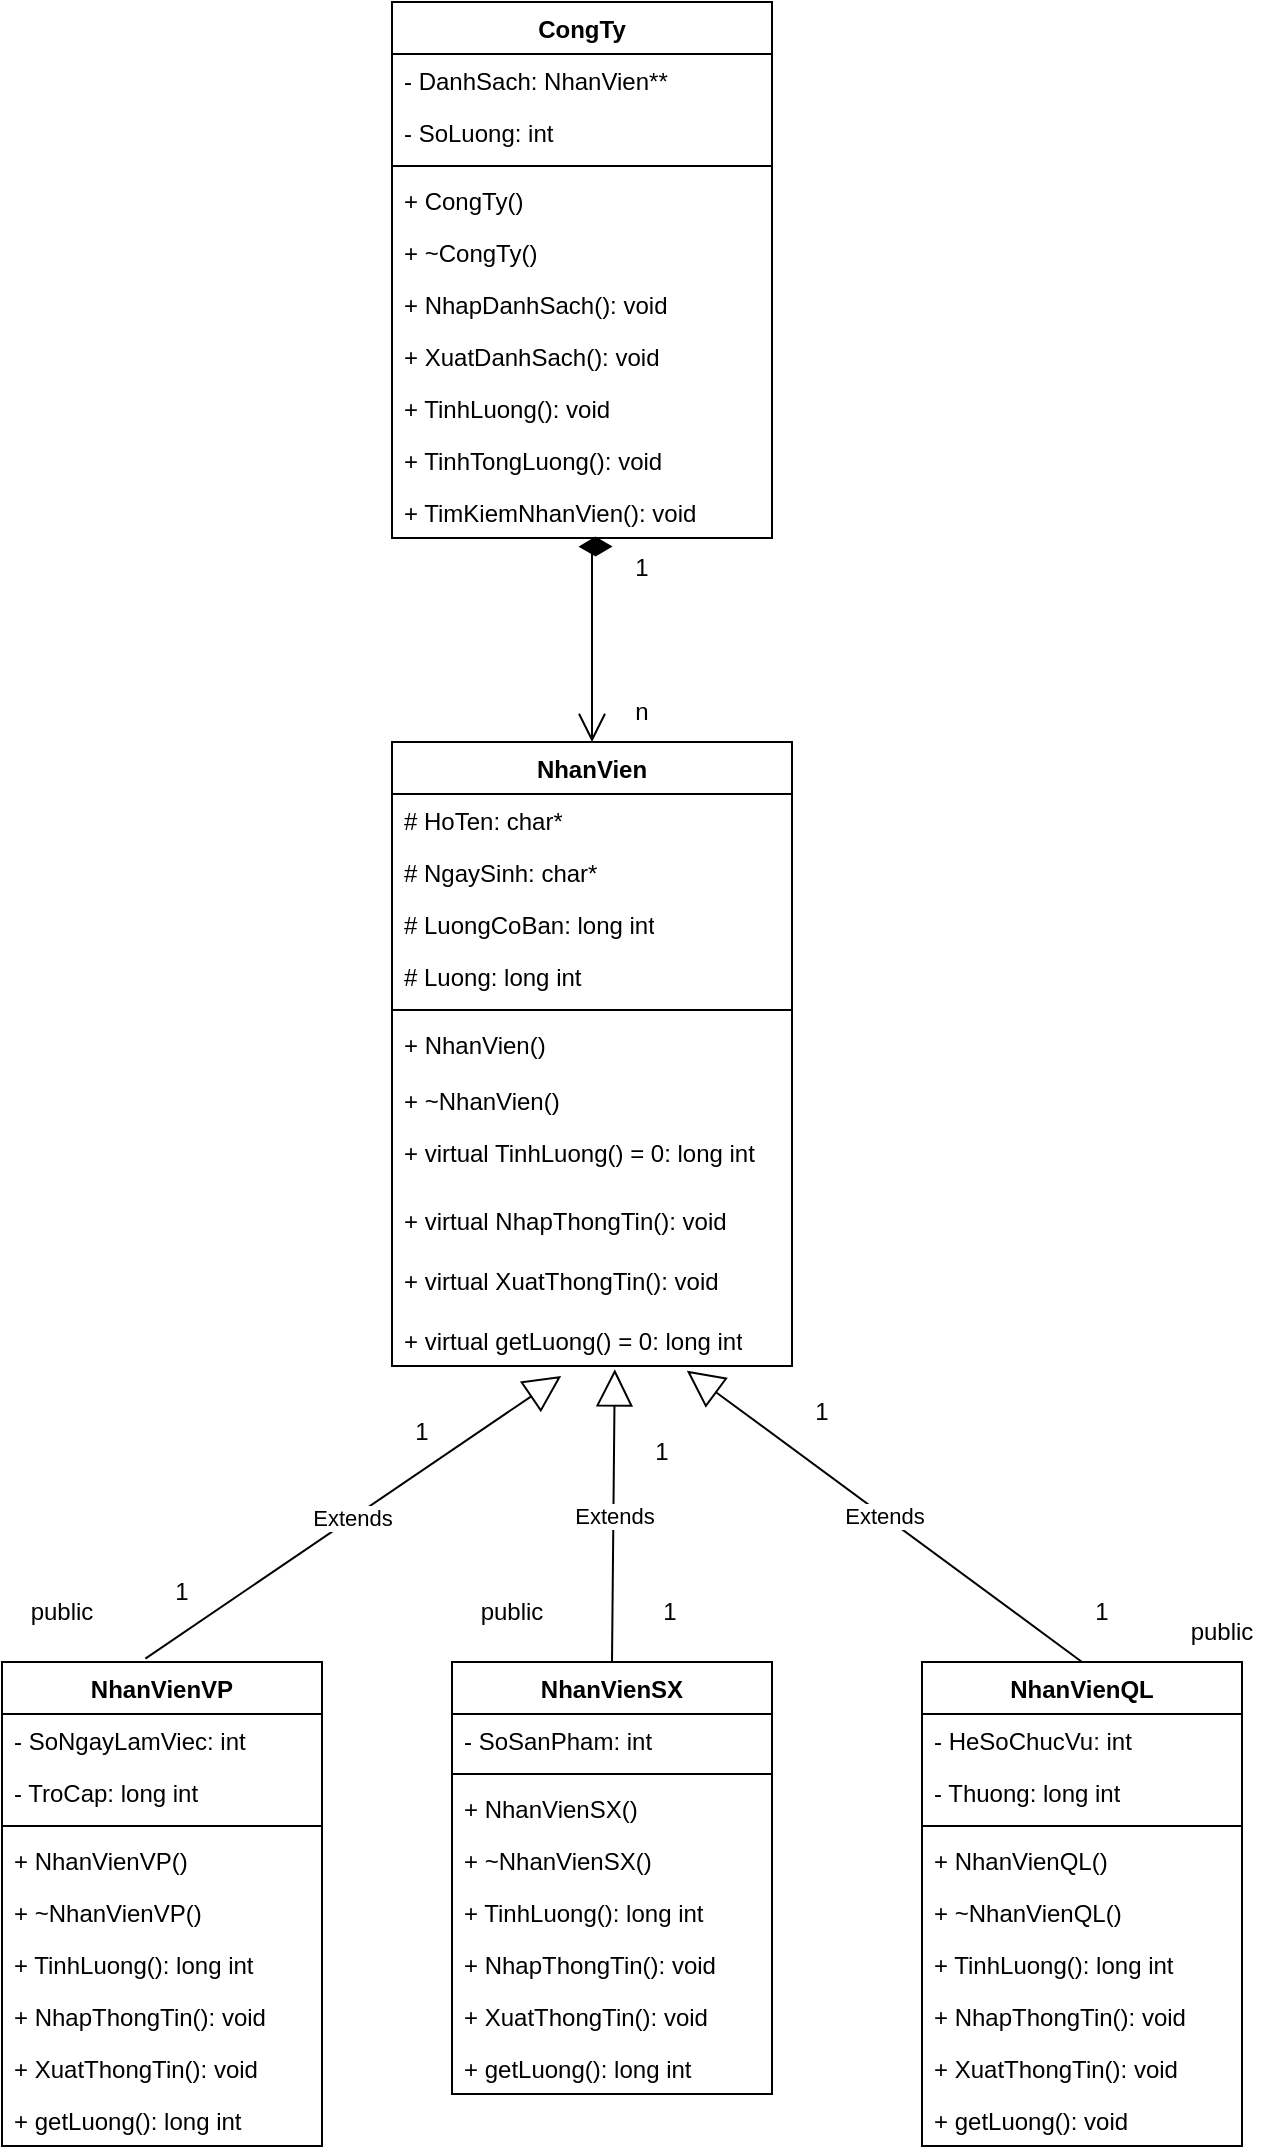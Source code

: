 <mxfile version="24.4.4" type="github">
  <diagram id="C5RBs43oDa-KdzZeNtuy" name="Page-1">
    <mxGraphModel dx="1063" dy="806" grid="1" gridSize="10" guides="1" tooltips="1" connect="1" arrows="1" fold="1" page="1" pageScale="1" pageWidth="827" pageHeight="1169" math="0" shadow="0">
      <root>
        <mxCell id="WIyWlLk6GJQsqaUBKTNV-0" />
        <mxCell id="WIyWlLk6GJQsqaUBKTNV-1" parent="WIyWlLk6GJQsqaUBKTNV-0" />
        <mxCell id="Tgbv4g5EJDrGM5OgkftX-17" value="NhanVien" style="swimlane;fontStyle=1;align=center;verticalAlign=top;childLayout=stackLayout;horizontal=1;startSize=26;horizontalStack=0;resizeParent=1;resizeParentMax=0;resizeLast=0;collapsible=1;marginBottom=0;whiteSpace=wrap;html=1;" vertex="1" parent="WIyWlLk6GJQsqaUBKTNV-1">
          <mxGeometry x="275" y="370" width="200" height="312" as="geometry" />
        </mxCell>
        <mxCell id="Tgbv4g5EJDrGM5OgkftX-18" value="# HoTen: char*&lt;div&gt;&lt;br&gt;&lt;/div&gt;" style="text;strokeColor=none;fillColor=none;align=left;verticalAlign=top;spacingLeft=4;spacingRight=4;overflow=hidden;rotatable=0;points=[[0,0.5],[1,0.5]];portConstraint=eastwest;whiteSpace=wrap;html=1;" vertex="1" parent="Tgbv4g5EJDrGM5OgkftX-17">
          <mxGeometry y="26" width="200" height="26" as="geometry" />
        </mxCell>
        <mxCell id="Tgbv4g5EJDrGM5OgkftX-21" value="# NgaySinh: char*" style="text;strokeColor=none;fillColor=none;align=left;verticalAlign=top;spacingLeft=4;spacingRight=4;overflow=hidden;rotatable=0;points=[[0,0.5],[1,0.5]];portConstraint=eastwest;whiteSpace=wrap;html=1;" vertex="1" parent="Tgbv4g5EJDrGM5OgkftX-17">
          <mxGeometry y="52" width="200" height="26" as="geometry" />
        </mxCell>
        <mxCell id="Tgbv4g5EJDrGM5OgkftX-22" value="# LuongCoBan: long int" style="text;strokeColor=none;fillColor=none;align=left;verticalAlign=top;spacingLeft=4;spacingRight=4;overflow=hidden;rotatable=0;points=[[0,0.5],[1,0.5]];portConstraint=eastwest;whiteSpace=wrap;html=1;" vertex="1" parent="Tgbv4g5EJDrGM5OgkftX-17">
          <mxGeometry y="78" width="200" height="26" as="geometry" />
        </mxCell>
        <mxCell id="Tgbv4g5EJDrGM5OgkftX-72" value="# Luong: long int" style="text;strokeColor=none;fillColor=none;align=left;verticalAlign=top;spacingLeft=4;spacingRight=4;overflow=hidden;rotatable=0;points=[[0,0.5],[1,0.5]];portConstraint=eastwest;whiteSpace=wrap;html=1;" vertex="1" parent="Tgbv4g5EJDrGM5OgkftX-17">
          <mxGeometry y="104" width="200" height="26" as="geometry" />
        </mxCell>
        <mxCell id="Tgbv4g5EJDrGM5OgkftX-19" value="" style="line;strokeWidth=1;fillColor=none;align=left;verticalAlign=middle;spacingTop=-1;spacingLeft=3;spacingRight=3;rotatable=0;labelPosition=right;points=[];portConstraint=eastwest;strokeColor=inherit;" vertex="1" parent="Tgbv4g5EJDrGM5OgkftX-17">
          <mxGeometry y="130" width="200" height="8" as="geometry" />
        </mxCell>
        <mxCell id="Tgbv4g5EJDrGM5OgkftX-55" value="+ NhanVien()" style="text;strokeColor=none;fillColor=none;align=left;verticalAlign=top;spacingLeft=4;spacingRight=4;overflow=hidden;rotatable=0;points=[[0,0.5],[1,0.5]];portConstraint=eastwest;whiteSpace=wrap;html=1;" vertex="1" parent="Tgbv4g5EJDrGM5OgkftX-17">
          <mxGeometry y="138" width="200" height="28" as="geometry" />
        </mxCell>
        <mxCell id="Tgbv4g5EJDrGM5OgkftX-56" value="+ ~NhanVien()" style="text;strokeColor=none;fillColor=none;align=left;verticalAlign=top;spacingLeft=4;spacingRight=4;overflow=hidden;rotatable=0;points=[[0,0.5],[1,0.5]];portConstraint=eastwest;whiteSpace=wrap;html=1;" vertex="1" parent="Tgbv4g5EJDrGM5OgkftX-17">
          <mxGeometry y="166" width="200" height="26" as="geometry" />
        </mxCell>
        <mxCell id="Tgbv4g5EJDrGM5OgkftX-20" value="+ virtual TinhLuong() = 0: long int&amp;nbsp;&lt;div&gt;&lt;br&gt;&lt;/div&gt;" style="text;strokeColor=none;fillColor=none;align=left;verticalAlign=top;spacingLeft=4;spacingRight=4;overflow=hidden;rotatable=0;points=[[0,0.5],[1,0.5]];portConstraint=eastwest;whiteSpace=wrap;html=1;" vertex="1" parent="Tgbv4g5EJDrGM5OgkftX-17">
          <mxGeometry y="192" width="200" height="34" as="geometry" />
        </mxCell>
        <mxCell id="Tgbv4g5EJDrGM5OgkftX-54" value="+ virtual NhapThongTin(): void&lt;div&gt;&lt;br&gt;&lt;/div&gt;" style="text;strokeColor=none;fillColor=none;align=left;verticalAlign=top;spacingLeft=4;spacingRight=4;overflow=hidden;rotatable=0;points=[[0,0.5],[1,0.5]];portConstraint=eastwest;whiteSpace=wrap;html=1;" vertex="1" parent="Tgbv4g5EJDrGM5OgkftX-17">
          <mxGeometry y="226" width="200" height="30" as="geometry" />
        </mxCell>
        <mxCell id="Tgbv4g5EJDrGM5OgkftX-59" value="+ virtual XuatThongTin(): void" style="text;strokeColor=none;fillColor=none;align=left;verticalAlign=top;spacingLeft=4;spacingRight=4;overflow=hidden;rotatable=0;points=[[0,0.5],[1,0.5]];portConstraint=eastwest;whiteSpace=wrap;html=1;" vertex="1" parent="Tgbv4g5EJDrGM5OgkftX-17">
          <mxGeometry y="256" width="200" height="30" as="geometry" />
        </mxCell>
        <mxCell id="Tgbv4g5EJDrGM5OgkftX-74" value="+ virtual getLuong() = 0: long int" style="text;strokeColor=none;fillColor=none;align=left;verticalAlign=top;spacingLeft=4;spacingRight=4;overflow=hidden;rotatable=0;points=[[0,0.5],[1,0.5]];portConstraint=eastwest;whiteSpace=wrap;html=1;" vertex="1" parent="Tgbv4g5EJDrGM5OgkftX-17">
          <mxGeometry y="286" width="200" height="26" as="geometry" />
        </mxCell>
        <mxCell id="Tgbv4g5EJDrGM5OgkftX-39" value="NhanVienVP" style="swimlane;fontStyle=1;align=center;verticalAlign=top;childLayout=stackLayout;horizontal=1;startSize=26;horizontalStack=0;resizeParent=1;resizeParentMax=0;resizeLast=0;collapsible=1;marginBottom=0;whiteSpace=wrap;html=1;" vertex="1" parent="WIyWlLk6GJQsqaUBKTNV-1">
          <mxGeometry x="80" y="830" width="160" height="242" as="geometry" />
        </mxCell>
        <mxCell id="Tgbv4g5EJDrGM5OgkftX-40" value="- SoNgayLamViec: int" style="text;strokeColor=none;fillColor=none;align=left;verticalAlign=top;spacingLeft=4;spacingRight=4;overflow=hidden;rotatable=0;points=[[0,0.5],[1,0.5]];portConstraint=eastwest;whiteSpace=wrap;html=1;" vertex="1" parent="Tgbv4g5EJDrGM5OgkftX-39">
          <mxGeometry y="26" width="160" height="26" as="geometry" />
        </mxCell>
        <mxCell id="Tgbv4g5EJDrGM5OgkftX-52" value="- TroCap: long int" style="text;strokeColor=none;fillColor=none;align=left;verticalAlign=top;spacingLeft=4;spacingRight=4;overflow=hidden;rotatable=0;points=[[0,0.5],[1,0.5]];portConstraint=eastwest;whiteSpace=wrap;html=1;" vertex="1" parent="Tgbv4g5EJDrGM5OgkftX-39">
          <mxGeometry y="52" width="160" height="26" as="geometry" />
        </mxCell>
        <mxCell id="Tgbv4g5EJDrGM5OgkftX-41" value="" style="line;strokeWidth=1;fillColor=none;align=left;verticalAlign=middle;spacingTop=-1;spacingLeft=3;spacingRight=3;rotatable=0;labelPosition=right;points=[];portConstraint=eastwest;strokeColor=inherit;" vertex="1" parent="Tgbv4g5EJDrGM5OgkftX-39">
          <mxGeometry y="78" width="160" height="8" as="geometry" />
        </mxCell>
        <mxCell id="Tgbv4g5EJDrGM5OgkftX-42" value="+ NhanVienVP()" style="text;strokeColor=none;fillColor=none;align=left;verticalAlign=top;spacingLeft=4;spacingRight=4;overflow=hidden;rotatable=0;points=[[0,0.5],[1,0.5]];portConstraint=eastwest;whiteSpace=wrap;html=1;" vertex="1" parent="Tgbv4g5EJDrGM5OgkftX-39">
          <mxGeometry y="86" width="160" height="26" as="geometry" />
        </mxCell>
        <mxCell id="Tgbv4g5EJDrGM5OgkftX-75" value="+ ~NhanVienVP()" style="text;strokeColor=none;fillColor=none;align=left;verticalAlign=top;spacingLeft=4;spacingRight=4;overflow=hidden;rotatable=0;points=[[0,0.5],[1,0.5]];portConstraint=eastwest;whiteSpace=wrap;html=1;" vertex="1" parent="Tgbv4g5EJDrGM5OgkftX-39">
          <mxGeometry y="112" width="160" height="26" as="geometry" />
        </mxCell>
        <mxCell id="Tgbv4g5EJDrGM5OgkftX-76" value="+ TinhLuong(): long int" style="text;strokeColor=none;fillColor=none;align=left;verticalAlign=top;spacingLeft=4;spacingRight=4;overflow=hidden;rotatable=0;points=[[0,0.5],[1,0.5]];portConstraint=eastwest;whiteSpace=wrap;html=1;" vertex="1" parent="Tgbv4g5EJDrGM5OgkftX-39">
          <mxGeometry y="138" width="160" height="26" as="geometry" />
        </mxCell>
        <mxCell id="Tgbv4g5EJDrGM5OgkftX-77" value="+ NhapThongTin(): void" style="text;strokeColor=none;fillColor=none;align=left;verticalAlign=top;spacingLeft=4;spacingRight=4;overflow=hidden;rotatable=0;points=[[0,0.5],[1,0.5]];portConstraint=eastwest;whiteSpace=wrap;html=1;" vertex="1" parent="Tgbv4g5EJDrGM5OgkftX-39">
          <mxGeometry y="164" width="160" height="26" as="geometry" />
        </mxCell>
        <mxCell id="Tgbv4g5EJDrGM5OgkftX-78" value="+ XuatThongTin(): void" style="text;strokeColor=none;fillColor=none;align=left;verticalAlign=top;spacingLeft=4;spacingRight=4;overflow=hidden;rotatable=0;points=[[0,0.5],[1,0.5]];portConstraint=eastwest;whiteSpace=wrap;html=1;" vertex="1" parent="Tgbv4g5EJDrGM5OgkftX-39">
          <mxGeometry y="190" width="160" height="26" as="geometry" />
        </mxCell>
        <mxCell id="Tgbv4g5EJDrGM5OgkftX-79" value="+ getLuong(): long int" style="text;strokeColor=none;fillColor=none;align=left;verticalAlign=top;spacingLeft=4;spacingRight=4;overflow=hidden;rotatable=0;points=[[0,0.5],[1,0.5]];portConstraint=eastwest;whiteSpace=wrap;html=1;" vertex="1" parent="Tgbv4g5EJDrGM5OgkftX-39">
          <mxGeometry y="216" width="160" height="26" as="geometry" />
        </mxCell>
        <mxCell id="Tgbv4g5EJDrGM5OgkftX-43" value="NhanVienSX" style="swimlane;fontStyle=1;align=center;verticalAlign=top;childLayout=stackLayout;horizontal=1;startSize=26;horizontalStack=0;resizeParent=1;resizeParentMax=0;resizeLast=0;collapsible=1;marginBottom=0;whiteSpace=wrap;html=1;" vertex="1" parent="WIyWlLk6GJQsqaUBKTNV-1">
          <mxGeometry x="305" y="830" width="160" height="216" as="geometry" />
        </mxCell>
        <mxCell id="Tgbv4g5EJDrGM5OgkftX-44" value="- SoSanPham: int" style="text;strokeColor=none;fillColor=none;align=left;verticalAlign=top;spacingLeft=4;spacingRight=4;overflow=hidden;rotatable=0;points=[[0,0.5],[1,0.5]];portConstraint=eastwest;whiteSpace=wrap;html=1;" vertex="1" parent="Tgbv4g5EJDrGM5OgkftX-43">
          <mxGeometry y="26" width="160" height="26" as="geometry" />
        </mxCell>
        <mxCell id="Tgbv4g5EJDrGM5OgkftX-45" value="" style="line;strokeWidth=1;fillColor=none;align=left;verticalAlign=middle;spacingTop=-1;spacingLeft=3;spacingRight=3;rotatable=0;labelPosition=right;points=[];portConstraint=eastwest;strokeColor=inherit;" vertex="1" parent="Tgbv4g5EJDrGM5OgkftX-43">
          <mxGeometry y="52" width="160" height="8" as="geometry" />
        </mxCell>
        <mxCell id="Tgbv4g5EJDrGM5OgkftX-46" value="+ NhanVienSX()" style="text;strokeColor=none;fillColor=none;align=left;verticalAlign=top;spacingLeft=4;spacingRight=4;overflow=hidden;rotatable=0;points=[[0,0.5],[1,0.5]];portConstraint=eastwest;whiteSpace=wrap;html=1;" vertex="1" parent="Tgbv4g5EJDrGM5OgkftX-43">
          <mxGeometry y="60" width="160" height="26" as="geometry" />
        </mxCell>
        <mxCell id="Tgbv4g5EJDrGM5OgkftX-80" value="+ ~NhanVienSX()" style="text;strokeColor=none;fillColor=none;align=left;verticalAlign=top;spacingLeft=4;spacingRight=4;overflow=hidden;rotatable=0;points=[[0,0.5],[1,0.5]];portConstraint=eastwest;whiteSpace=wrap;html=1;" vertex="1" parent="Tgbv4g5EJDrGM5OgkftX-43">
          <mxGeometry y="86" width="160" height="26" as="geometry" />
        </mxCell>
        <mxCell id="Tgbv4g5EJDrGM5OgkftX-81" value="+ TinhLuong(): long int" style="text;strokeColor=none;fillColor=none;align=left;verticalAlign=top;spacingLeft=4;spacingRight=4;overflow=hidden;rotatable=0;points=[[0,0.5],[1,0.5]];portConstraint=eastwest;whiteSpace=wrap;html=1;" vertex="1" parent="Tgbv4g5EJDrGM5OgkftX-43">
          <mxGeometry y="112" width="160" height="26" as="geometry" />
        </mxCell>
        <mxCell id="Tgbv4g5EJDrGM5OgkftX-82" value="+ NhapThongTin(): void" style="text;strokeColor=none;fillColor=none;align=left;verticalAlign=top;spacingLeft=4;spacingRight=4;overflow=hidden;rotatable=0;points=[[0,0.5],[1,0.5]];portConstraint=eastwest;whiteSpace=wrap;html=1;" vertex="1" parent="Tgbv4g5EJDrGM5OgkftX-43">
          <mxGeometry y="138" width="160" height="26" as="geometry" />
        </mxCell>
        <mxCell id="Tgbv4g5EJDrGM5OgkftX-83" value="+ XuatThongTin(): void" style="text;strokeColor=none;fillColor=none;align=left;verticalAlign=top;spacingLeft=4;spacingRight=4;overflow=hidden;rotatable=0;points=[[0,0.5],[1,0.5]];portConstraint=eastwest;whiteSpace=wrap;html=1;" vertex="1" parent="Tgbv4g5EJDrGM5OgkftX-43">
          <mxGeometry y="164" width="160" height="26" as="geometry" />
        </mxCell>
        <mxCell id="Tgbv4g5EJDrGM5OgkftX-88" value="+ getLuong(): long int" style="text;strokeColor=none;fillColor=none;align=left;verticalAlign=top;spacingLeft=4;spacingRight=4;overflow=hidden;rotatable=0;points=[[0,0.5],[1,0.5]];portConstraint=eastwest;whiteSpace=wrap;html=1;" vertex="1" parent="Tgbv4g5EJDrGM5OgkftX-43">
          <mxGeometry y="190" width="160" height="26" as="geometry" />
        </mxCell>
        <mxCell id="Tgbv4g5EJDrGM5OgkftX-47" value="NhanVienQL" style="swimlane;fontStyle=1;align=center;verticalAlign=top;childLayout=stackLayout;horizontal=1;startSize=26;horizontalStack=0;resizeParent=1;resizeParentMax=0;resizeLast=0;collapsible=1;marginBottom=0;whiteSpace=wrap;html=1;" vertex="1" parent="WIyWlLk6GJQsqaUBKTNV-1">
          <mxGeometry x="540" y="830" width="160" height="242" as="geometry" />
        </mxCell>
        <mxCell id="Tgbv4g5EJDrGM5OgkftX-48" value="- HeSoChucVu: int" style="text;strokeColor=none;fillColor=none;align=left;verticalAlign=top;spacingLeft=4;spacingRight=4;overflow=hidden;rotatable=0;points=[[0,0.5],[1,0.5]];portConstraint=eastwest;whiteSpace=wrap;html=1;" vertex="1" parent="Tgbv4g5EJDrGM5OgkftX-47">
          <mxGeometry y="26" width="160" height="26" as="geometry" />
        </mxCell>
        <mxCell id="Tgbv4g5EJDrGM5OgkftX-53" value="- Thuong: long int" style="text;strokeColor=none;fillColor=none;align=left;verticalAlign=top;spacingLeft=4;spacingRight=4;overflow=hidden;rotatable=0;points=[[0,0.5],[1,0.5]];portConstraint=eastwest;whiteSpace=wrap;html=1;" vertex="1" parent="Tgbv4g5EJDrGM5OgkftX-47">
          <mxGeometry y="52" width="160" height="26" as="geometry" />
        </mxCell>
        <mxCell id="Tgbv4g5EJDrGM5OgkftX-49" value="" style="line;strokeWidth=1;fillColor=none;align=left;verticalAlign=middle;spacingTop=-1;spacingLeft=3;spacingRight=3;rotatable=0;labelPosition=right;points=[];portConstraint=eastwest;strokeColor=inherit;" vertex="1" parent="Tgbv4g5EJDrGM5OgkftX-47">
          <mxGeometry y="78" width="160" height="8" as="geometry" />
        </mxCell>
        <mxCell id="Tgbv4g5EJDrGM5OgkftX-90" value="+ NhanVienQL()" style="text;strokeColor=none;fillColor=none;align=left;verticalAlign=top;spacingLeft=4;spacingRight=4;overflow=hidden;rotatable=0;points=[[0,0.5],[1,0.5]];portConstraint=eastwest;whiteSpace=wrap;html=1;" vertex="1" parent="Tgbv4g5EJDrGM5OgkftX-47">
          <mxGeometry y="86" width="160" height="26" as="geometry" />
        </mxCell>
        <mxCell id="Tgbv4g5EJDrGM5OgkftX-92" value="+ ~NhanVienQL()" style="text;strokeColor=none;fillColor=none;align=left;verticalAlign=top;spacingLeft=4;spacingRight=4;overflow=hidden;rotatable=0;points=[[0,0.5],[1,0.5]];portConstraint=eastwest;whiteSpace=wrap;html=1;" vertex="1" parent="Tgbv4g5EJDrGM5OgkftX-47">
          <mxGeometry y="112" width="160" height="26" as="geometry" />
        </mxCell>
        <mxCell id="Tgbv4g5EJDrGM5OgkftX-93" value="+ TinhLuong(): long int" style="text;strokeColor=none;fillColor=none;align=left;verticalAlign=top;spacingLeft=4;spacingRight=4;overflow=hidden;rotatable=0;points=[[0,0.5],[1,0.5]];portConstraint=eastwest;whiteSpace=wrap;html=1;" vertex="1" parent="Tgbv4g5EJDrGM5OgkftX-47">
          <mxGeometry y="138" width="160" height="26" as="geometry" />
        </mxCell>
        <mxCell id="Tgbv4g5EJDrGM5OgkftX-91" value="+ NhapThongTin(): void" style="text;strokeColor=none;fillColor=none;align=left;verticalAlign=top;spacingLeft=4;spacingRight=4;overflow=hidden;rotatable=0;points=[[0,0.5],[1,0.5]];portConstraint=eastwest;whiteSpace=wrap;html=1;" vertex="1" parent="Tgbv4g5EJDrGM5OgkftX-47">
          <mxGeometry y="164" width="160" height="26" as="geometry" />
        </mxCell>
        <mxCell id="Tgbv4g5EJDrGM5OgkftX-89" value="+ XuatThongTin(): void" style="text;strokeColor=none;fillColor=none;align=left;verticalAlign=top;spacingLeft=4;spacingRight=4;overflow=hidden;rotatable=0;points=[[0,0.5],[1,0.5]];portConstraint=eastwest;whiteSpace=wrap;html=1;" vertex="1" parent="Tgbv4g5EJDrGM5OgkftX-47">
          <mxGeometry y="190" width="160" height="26" as="geometry" />
        </mxCell>
        <mxCell id="Tgbv4g5EJDrGM5OgkftX-50" value="+ getLuong(): void" style="text;strokeColor=none;fillColor=none;align=left;verticalAlign=top;spacingLeft=4;spacingRight=4;overflow=hidden;rotatable=0;points=[[0,0.5],[1,0.5]];portConstraint=eastwest;whiteSpace=wrap;html=1;" vertex="1" parent="Tgbv4g5EJDrGM5OgkftX-47">
          <mxGeometry y="216" width="160" height="26" as="geometry" />
        </mxCell>
        <mxCell id="Tgbv4g5EJDrGM5OgkftX-62" value="CongTy" style="swimlane;fontStyle=1;align=center;verticalAlign=top;childLayout=stackLayout;horizontal=1;startSize=26;horizontalStack=0;resizeParent=1;resizeParentMax=0;resizeLast=0;collapsible=1;marginBottom=0;whiteSpace=wrap;html=1;" vertex="1" parent="WIyWlLk6GJQsqaUBKTNV-1">
          <mxGeometry x="275" width="190" height="268" as="geometry" />
        </mxCell>
        <mxCell id="Tgbv4g5EJDrGM5OgkftX-63" value="- DanhSach: NhanVien**" style="text;strokeColor=none;fillColor=none;align=left;verticalAlign=top;spacingLeft=4;spacingRight=4;overflow=hidden;rotatable=0;points=[[0,0.5],[1,0.5]];portConstraint=eastwest;whiteSpace=wrap;html=1;" vertex="1" parent="Tgbv4g5EJDrGM5OgkftX-62">
          <mxGeometry y="26" width="190" height="26" as="geometry" />
        </mxCell>
        <mxCell id="Tgbv4g5EJDrGM5OgkftX-66" value="- SoLuong: int" style="text;strokeColor=none;fillColor=none;align=left;verticalAlign=top;spacingLeft=4;spacingRight=4;overflow=hidden;rotatable=0;points=[[0,0.5],[1,0.5]];portConstraint=eastwest;whiteSpace=wrap;html=1;" vertex="1" parent="Tgbv4g5EJDrGM5OgkftX-62">
          <mxGeometry y="52" width="190" height="26" as="geometry" />
        </mxCell>
        <mxCell id="Tgbv4g5EJDrGM5OgkftX-64" value="" style="line;strokeWidth=1;fillColor=none;align=left;verticalAlign=middle;spacingTop=-1;spacingLeft=3;spacingRight=3;rotatable=0;labelPosition=right;points=[];portConstraint=eastwest;strokeColor=inherit;" vertex="1" parent="Tgbv4g5EJDrGM5OgkftX-62">
          <mxGeometry y="78" width="190" height="8" as="geometry" />
        </mxCell>
        <mxCell id="Tgbv4g5EJDrGM5OgkftX-65" value="+ CongTy()" style="text;strokeColor=none;fillColor=none;align=left;verticalAlign=top;spacingLeft=4;spacingRight=4;overflow=hidden;rotatable=0;points=[[0,0.5],[1,0.5]];portConstraint=eastwest;whiteSpace=wrap;html=1;" vertex="1" parent="Tgbv4g5EJDrGM5OgkftX-62">
          <mxGeometry y="86" width="190" height="26" as="geometry" />
        </mxCell>
        <mxCell id="Tgbv4g5EJDrGM5OgkftX-67" value="+ ~CongTy()" style="text;strokeColor=none;fillColor=none;align=left;verticalAlign=top;spacingLeft=4;spacingRight=4;overflow=hidden;rotatable=0;points=[[0,0.5],[1,0.5]];portConstraint=eastwest;whiteSpace=wrap;html=1;" vertex="1" parent="Tgbv4g5EJDrGM5OgkftX-62">
          <mxGeometry y="112" width="190" height="26" as="geometry" />
        </mxCell>
        <mxCell id="Tgbv4g5EJDrGM5OgkftX-68" value="+ NhapDanhSach(): void" style="text;strokeColor=none;fillColor=none;align=left;verticalAlign=top;spacingLeft=4;spacingRight=4;overflow=hidden;rotatable=0;points=[[0,0.5],[1,0.5]];portConstraint=eastwest;whiteSpace=wrap;html=1;" vertex="1" parent="Tgbv4g5EJDrGM5OgkftX-62">
          <mxGeometry y="138" width="190" height="26" as="geometry" />
        </mxCell>
        <mxCell id="Tgbv4g5EJDrGM5OgkftX-70" value="+ XuatDanhSach(): void" style="text;strokeColor=none;fillColor=none;align=left;verticalAlign=top;spacingLeft=4;spacingRight=4;overflow=hidden;rotatable=0;points=[[0,0.5],[1,0.5]];portConstraint=eastwest;whiteSpace=wrap;html=1;" vertex="1" parent="Tgbv4g5EJDrGM5OgkftX-62">
          <mxGeometry y="164" width="190" height="26" as="geometry" />
        </mxCell>
        <mxCell id="Tgbv4g5EJDrGM5OgkftX-69" value="+ TinhLuong(): void" style="text;strokeColor=none;fillColor=none;align=left;verticalAlign=top;spacingLeft=4;spacingRight=4;overflow=hidden;rotatable=0;points=[[0,0.5],[1,0.5]];portConstraint=eastwest;whiteSpace=wrap;html=1;" vertex="1" parent="Tgbv4g5EJDrGM5OgkftX-62">
          <mxGeometry y="190" width="190" height="26" as="geometry" />
        </mxCell>
        <mxCell id="Tgbv4g5EJDrGM5OgkftX-71" value="+ TinhTongLuong(): void" style="text;strokeColor=none;fillColor=none;align=left;verticalAlign=top;spacingLeft=4;spacingRight=4;overflow=hidden;rotatable=0;points=[[0,0.5],[1,0.5]];portConstraint=eastwest;whiteSpace=wrap;html=1;" vertex="1" parent="Tgbv4g5EJDrGM5OgkftX-62">
          <mxGeometry y="216" width="190" height="26" as="geometry" />
        </mxCell>
        <mxCell id="Tgbv4g5EJDrGM5OgkftX-73" value="+ TimKiemNhanVien(): void" style="text;strokeColor=none;fillColor=none;align=left;verticalAlign=top;spacingLeft=4;spacingRight=4;overflow=hidden;rotatable=0;points=[[0,0.5],[1,0.5]];portConstraint=eastwest;whiteSpace=wrap;html=1;" vertex="1" parent="Tgbv4g5EJDrGM5OgkftX-62">
          <mxGeometry y="242" width="190" height="26" as="geometry" />
        </mxCell>
        <mxCell id="Tgbv4g5EJDrGM5OgkftX-106" value="" style="endArrow=open;html=1;endSize=12;startArrow=diamondThin;startSize=14;startFill=1;edgeStyle=orthogonalEdgeStyle;align=left;verticalAlign=bottom;rounded=0;entryX=0.5;entryY=0;entryDx=0;entryDy=0;exitX=0.491;exitY=1.167;exitDx=0;exitDy=0;exitPerimeter=0;" edge="1" parent="WIyWlLk6GJQsqaUBKTNV-1" source="Tgbv4g5EJDrGM5OgkftX-73" target="Tgbv4g5EJDrGM5OgkftX-17">
          <mxGeometry x="-1" y="3" relative="1" as="geometry">
            <mxPoint x="170" y="310" as="sourcePoint" />
            <mxPoint x="330" y="310" as="targetPoint" />
            <Array as="points">
              <mxPoint x="375" y="272" />
            </Array>
          </mxGeometry>
        </mxCell>
        <mxCell id="Tgbv4g5EJDrGM5OgkftX-108" value="Extends" style="endArrow=block;endSize=16;endFill=0;html=1;rounded=0;entryX=0.423;entryY=1.192;entryDx=0;entryDy=0;entryPerimeter=0;exitX=0.448;exitY=-0.007;exitDx=0;exitDy=0;exitPerimeter=0;" edge="1" parent="WIyWlLk6GJQsqaUBKTNV-1" source="Tgbv4g5EJDrGM5OgkftX-39" target="Tgbv4g5EJDrGM5OgkftX-74">
          <mxGeometry width="160" relative="1" as="geometry">
            <mxPoint x="170" y="710" as="sourcePoint" />
            <mxPoint x="330" y="710" as="targetPoint" />
          </mxGeometry>
        </mxCell>
        <mxCell id="Tgbv4g5EJDrGM5OgkftX-109" value="Extends" style="endArrow=block;endSize=16;endFill=0;html=1;rounded=0;entryX=0.557;entryY=1.064;entryDx=0;entryDy=0;entryPerimeter=0;exitX=0.5;exitY=0;exitDx=0;exitDy=0;" edge="1" parent="WIyWlLk6GJQsqaUBKTNV-1" source="Tgbv4g5EJDrGM5OgkftX-43" target="Tgbv4g5EJDrGM5OgkftX-74">
          <mxGeometry width="160" relative="1" as="geometry">
            <mxPoint x="170" y="710" as="sourcePoint" />
            <mxPoint x="330" y="710" as="targetPoint" />
          </mxGeometry>
        </mxCell>
        <mxCell id="Tgbv4g5EJDrGM5OgkftX-110" value="Extends" style="endArrow=block;endSize=16;endFill=0;html=1;rounded=0;entryX=0.737;entryY=1.09;entryDx=0;entryDy=0;entryPerimeter=0;exitX=0.5;exitY=0;exitDx=0;exitDy=0;" edge="1" parent="WIyWlLk6GJQsqaUBKTNV-1" source="Tgbv4g5EJDrGM5OgkftX-47" target="Tgbv4g5EJDrGM5OgkftX-74">
          <mxGeometry width="160" relative="1" as="geometry">
            <mxPoint x="170" y="710" as="sourcePoint" />
            <mxPoint x="330" y="710" as="targetPoint" />
          </mxGeometry>
        </mxCell>
        <mxCell id="Tgbv4g5EJDrGM5OgkftX-111" value="1" style="text;strokeColor=none;align=center;fillColor=none;html=1;verticalAlign=middle;whiteSpace=wrap;rounded=0;" vertex="1" parent="WIyWlLk6GJQsqaUBKTNV-1">
          <mxGeometry x="460" y="690" width="60" height="30" as="geometry" />
        </mxCell>
        <mxCell id="Tgbv4g5EJDrGM5OgkftX-112" value="1" style="text;strokeColor=none;align=center;fillColor=none;html=1;verticalAlign=middle;whiteSpace=wrap;rounded=0;" vertex="1" parent="WIyWlLk6GJQsqaUBKTNV-1">
          <mxGeometry x="600" y="790" width="60" height="30" as="geometry" />
        </mxCell>
        <mxCell id="Tgbv4g5EJDrGM5OgkftX-113" value="1" style="text;strokeColor=none;align=center;fillColor=none;html=1;verticalAlign=middle;whiteSpace=wrap;rounded=0;" vertex="1" parent="WIyWlLk6GJQsqaUBKTNV-1">
          <mxGeometry x="380" y="710" width="60" height="30" as="geometry" />
        </mxCell>
        <mxCell id="Tgbv4g5EJDrGM5OgkftX-114" value="1" style="text;strokeColor=none;align=center;fillColor=none;html=1;verticalAlign=middle;whiteSpace=wrap;rounded=0;" vertex="1" parent="WIyWlLk6GJQsqaUBKTNV-1">
          <mxGeometry x="384" y="790" width="60" height="30" as="geometry" />
        </mxCell>
        <mxCell id="Tgbv4g5EJDrGM5OgkftX-115" value="1" style="text;strokeColor=none;align=center;fillColor=none;html=1;verticalAlign=middle;whiteSpace=wrap;rounded=0;" vertex="1" parent="WIyWlLk6GJQsqaUBKTNV-1">
          <mxGeometry x="260" y="700" width="60" height="30" as="geometry" />
        </mxCell>
        <mxCell id="Tgbv4g5EJDrGM5OgkftX-116" value="1" style="text;strokeColor=none;align=center;fillColor=none;html=1;verticalAlign=middle;whiteSpace=wrap;rounded=0;" vertex="1" parent="WIyWlLk6GJQsqaUBKTNV-1">
          <mxGeometry x="140" y="780" width="60" height="30" as="geometry" />
        </mxCell>
        <mxCell id="Tgbv4g5EJDrGM5OgkftX-117" value="1" style="text;strokeColor=none;align=center;fillColor=none;html=1;verticalAlign=middle;whiteSpace=wrap;rounded=0;" vertex="1" parent="WIyWlLk6GJQsqaUBKTNV-1">
          <mxGeometry x="370" y="268" width="60" height="30" as="geometry" />
        </mxCell>
        <mxCell id="Tgbv4g5EJDrGM5OgkftX-118" value="n" style="text;strokeColor=none;align=center;fillColor=none;html=1;verticalAlign=middle;whiteSpace=wrap;rounded=0;" vertex="1" parent="WIyWlLk6GJQsqaUBKTNV-1">
          <mxGeometry x="370" y="340" width="60" height="30" as="geometry" />
        </mxCell>
        <mxCell id="Tgbv4g5EJDrGM5OgkftX-119" value="public" style="text;strokeColor=none;align=center;fillColor=none;html=1;verticalAlign=middle;whiteSpace=wrap;rounded=0;" vertex="1" parent="WIyWlLk6GJQsqaUBKTNV-1">
          <mxGeometry x="80" y="790" width="60" height="30" as="geometry" />
        </mxCell>
        <mxCell id="Tgbv4g5EJDrGM5OgkftX-120" value="public" style="text;strokeColor=none;align=center;fillColor=none;html=1;verticalAlign=middle;whiteSpace=wrap;rounded=0;" vertex="1" parent="WIyWlLk6GJQsqaUBKTNV-1">
          <mxGeometry x="305" y="790" width="60" height="30" as="geometry" />
        </mxCell>
        <mxCell id="Tgbv4g5EJDrGM5OgkftX-121" value="public" style="text;strokeColor=none;align=center;fillColor=none;html=1;verticalAlign=middle;whiteSpace=wrap;rounded=0;" vertex="1" parent="WIyWlLk6GJQsqaUBKTNV-1">
          <mxGeometry x="660" y="800" width="60" height="30" as="geometry" />
        </mxCell>
      </root>
    </mxGraphModel>
  </diagram>
</mxfile>
